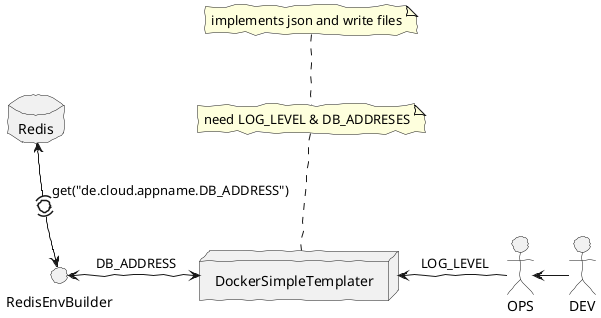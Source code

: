 @startuml
skinparam handwritten true

database Redis
interface RedisEnvBuilder
actor OPS
actor DEV
node DockerSimpleTemplater


Redis <-(0)-> RedisEnvBuilder:get("de.cloud.appname.DB_ADDRESS")
DockerSimpleTemplater <- OPS:" LOG_LEVEL"
OPS <- DEV
note top: need LOG_LEVEL & DB_ADDRESES
RedisEnvBuilder <-> DockerSimpleTemplater:" DB_ADDRESS"
note top: implements json and write files


@enduml
